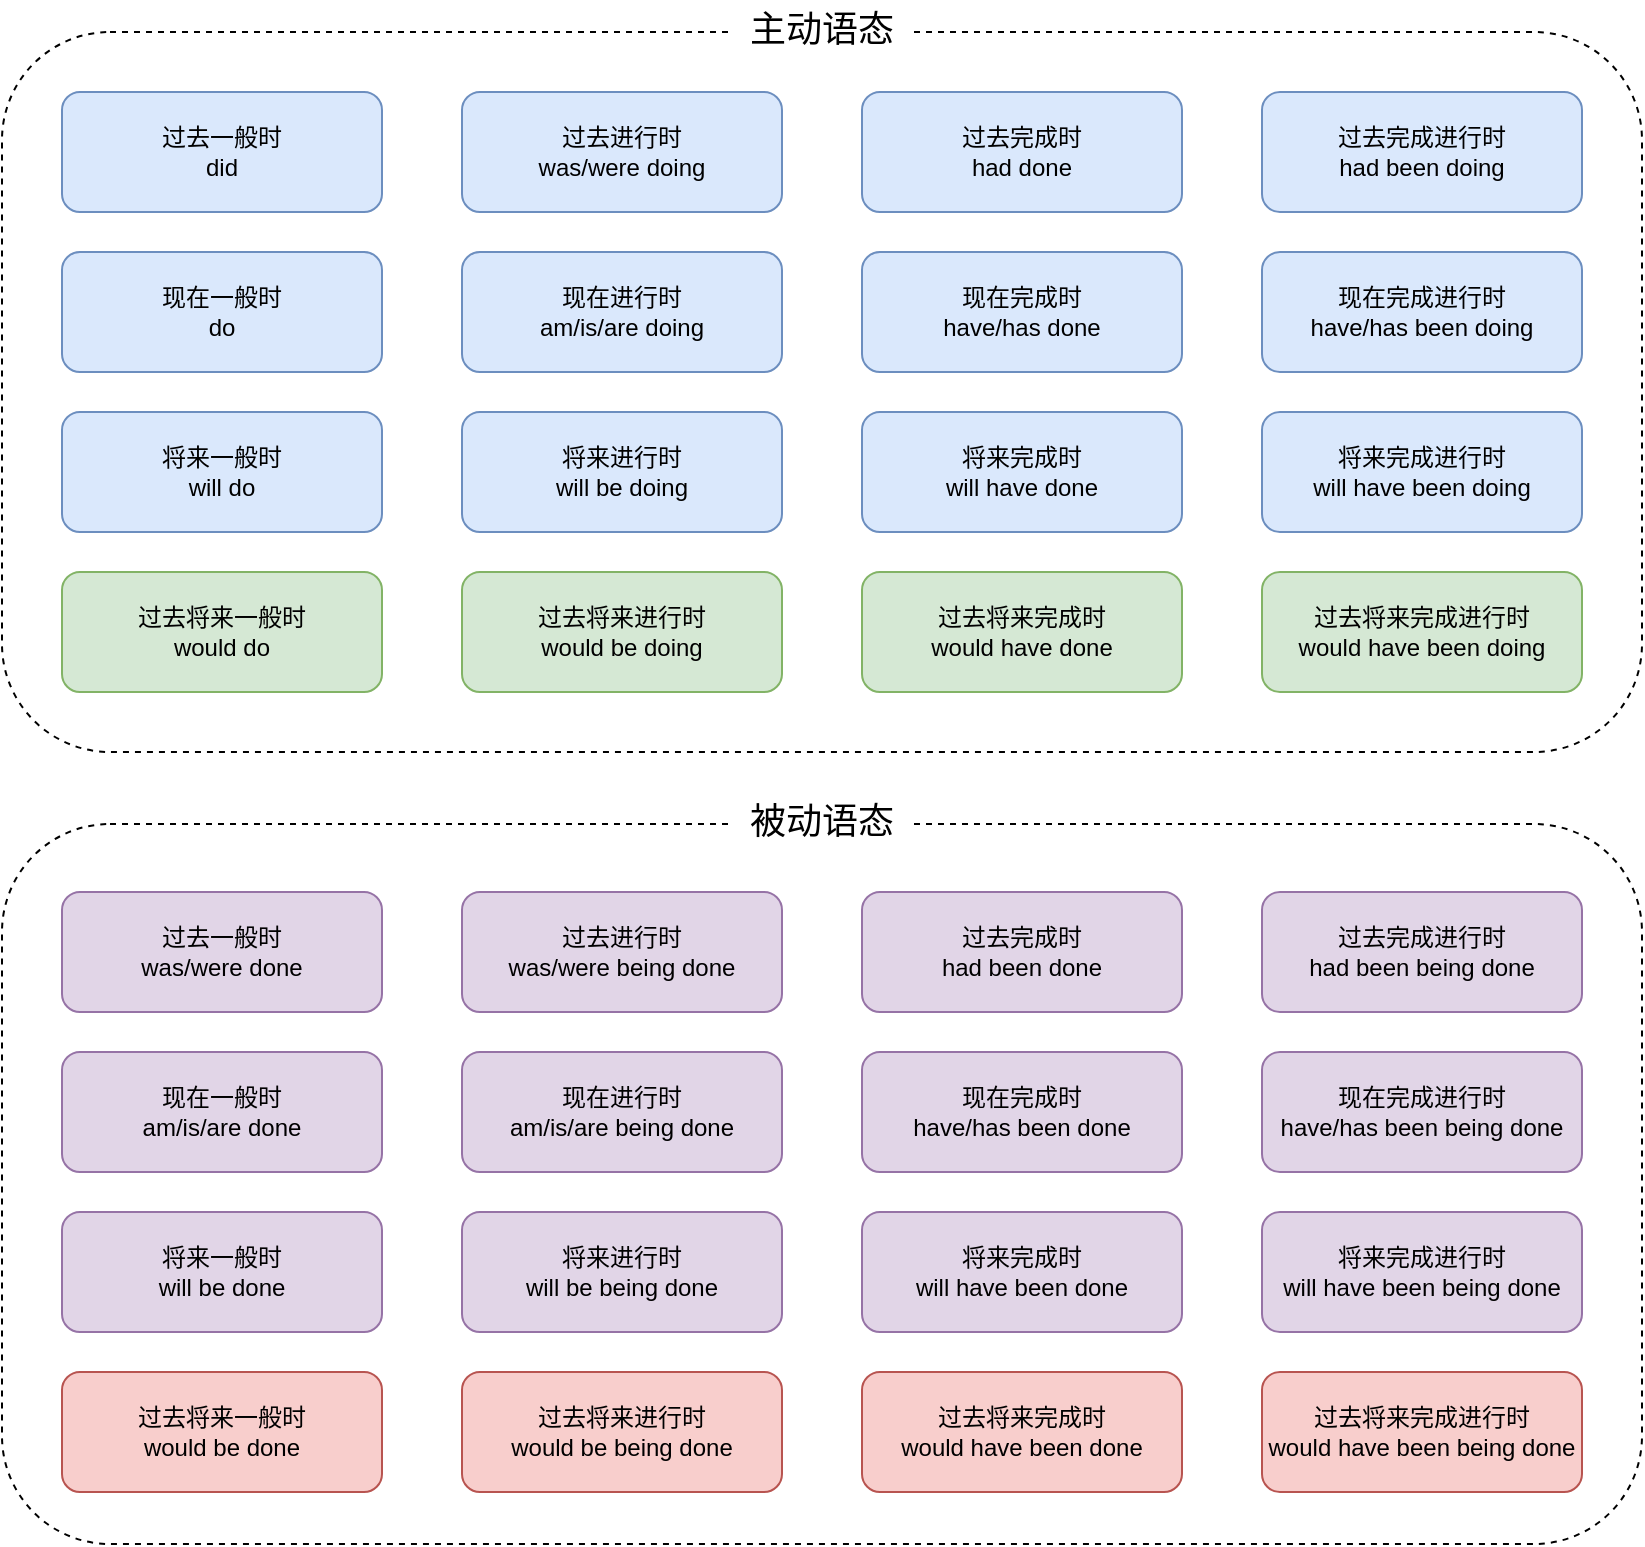 <mxfile version="24.7.16">
  <diagram id="0pZdRueqpjIPbJNmvLKp" name="Page-1">
    <mxGraphModel dx="968" dy="684" grid="1" gridSize="10" guides="1" tooltips="1" connect="1" arrows="1" fold="1" page="1" pageScale="1" pageWidth="850" pageHeight="1100" math="0" shadow="0">
      <root>
        <mxCell id="0" />
        <mxCell id="1" parent="0" />
        <mxCell id="BhujVhGRJXl4jnrtTXsW-1" value="过去一般时&lt;br&gt;did" style="rounded=1;whiteSpace=wrap;html=1;fillColor=#dae8fc;strokeColor=#6c8ebf;" parent="1" vertex="1">
          <mxGeometry x="40" y="160" width="160" height="60" as="geometry" />
        </mxCell>
        <mxCell id="BhujVhGRJXl4jnrtTXsW-2" value="现在一般时&lt;br&gt;do" style="rounded=1;whiteSpace=wrap;html=1;fillColor=#dae8fc;strokeColor=#6c8ebf;" parent="1" vertex="1">
          <mxGeometry x="40" y="240" width="160" height="60" as="geometry" />
        </mxCell>
        <mxCell id="BhujVhGRJXl4jnrtTXsW-3" value="将来一般时&lt;br&gt;will do" style="rounded=1;whiteSpace=wrap;html=1;fillColor=#dae8fc;strokeColor=#6c8ebf;" parent="1" vertex="1">
          <mxGeometry x="40" y="320" width="160" height="60" as="geometry" />
        </mxCell>
        <mxCell id="BhujVhGRJXl4jnrtTXsW-4" value="过去进行时&lt;br&gt;was/were doing" style="rounded=1;whiteSpace=wrap;html=1;fillColor=#dae8fc;strokeColor=#6c8ebf;" parent="1" vertex="1">
          <mxGeometry x="240" y="160" width="160" height="60" as="geometry" />
        </mxCell>
        <mxCell id="BhujVhGRJXl4jnrtTXsW-5" value="现在进行时&lt;br&gt;am/is/are doing" style="rounded=1;whiteSpace=wrap;html=1;fillColor=#dae8fc;strokeColor=#6c8ebf;" parent="1" vertex="1">
          <mxGeometry x="240" y="240" width="160" height="60" as="geometry" />
        </mxCell>
        <mxCell id="BhujVhGRJXl4jnrtTXsW-6" value="将来进行时&lt;br&gt;will be doing" style="rounded=1;whiteSpace=wrap;html=1;fillColor=#dae8fc;strokeColor=#6c8ebf;" parent="1" vertex="1">
          <mxGeometry x="240" y="320" width="160" height="60" as="geometry" />
        </mxCell>
        <mxCell id="BhujVhGRJXl4jnrtTXsW-7" value="过去完成时&lt;br&gt;had done" style="rounded=1;whiteSpace=wrap;html=1;fillColor=#dae8fc;strokeColor=#6c8ebf;" parent="1" vertex="1">
          <mxGeometry x="440" y="160" width="160" height="60" as="geometry" />
        </mxCell>
        <mxCell id="BhujVhGRJXl4jnrtTXsW-8" value="现在完成时&lt;br&gt;have/has done" style="rounded=1;whiteSpace=wrap;html=1;fillColor=#dae8fc;strokeColor=#6c8ebf;" parent="1" vertex="1">
          <mxGeometry x="440" y="240" width="160" height="60" as="geometry" />
        </mxCell>
        <mxCell id="BhujVhGRJXl4jnrtTXsW-9" value="将来完成时&lt;br&gt;will have done" style="rounded=1;whiteSpace=wrap;html=1;fillColor=#dae8fc;strokeColor=#6c8ebf;" parent="1" vertex="1">
          <mxGeometry x="440" y="320" width="160" height="60" as="geometry" />
        </mxCell>
        <mxCell id="BhujVhGRJXl4jnrtTXsW-10" value="过去完成进行时&lt;br&gt;had been doing" style="rounded=1;whiteSpace=wrap;html=1;fillColor=#dae8fc;strokeColor=#6c8ebf;" parent="1" vertex="1">
          <mxGeometry x="640" y="160" width="160" height="60" as="geometry" />
        </mxCell>
        <mxCell id="BhujVhGRJXl4jnrtTXsW-11" value="现在完成进行时&lt;br&gt;have/has been doing" style="rounded=1;whiteSpace=wrap;html=1;fillColor=#dae8fc;strokeColor=#6c8ebf;" parent="1" vertex="1">
          <mxGeometry x="640" y="240" width="160" height="60" as="geometry" />
        </mxCell>
        <mxCell id="BhujVhGRJXl4jnrtTXsW-12" value="将来完成进行时&lt;br&gt;will have been doing" style="rounded=1;whiteSpace=wrap;html=1;fillColor=#dae8fc;strokeColor=#6c8ebf;" parent="1" vertex="1">
          <mxGeometry x="640" y="320" width="160" height="60" as="geometry" />
        </mxCell>
        <mxCell id="BhujVhGRJXl4jnrtTXsW-13" value="过去将来一般时&lt;br&gt;would do" style="rounded=1;whiteSpace=wrap;html=1;fillColor=#d5e8d4;strokeColor=#82b366;" parent="1" vertex="1">
          <mxGeometry x="40" y="400" width="160" height="60" as="geometry" />
        </mxCell>
        <mxCell id="BhujVhGRJXl4jnrtTXsW-14" value="过去将来进行时&lt;br&gt;would be doing" style="rounded=1;whiteSpace=wrap;html=1;fillColor=#d5e8d4;strokeColor=#82b366;" parent="1" vertex="1">
          <mxGeometry x="240" y="400" width="160" height="60" as="geometry" />
        </mxCell>
        <mxCell id="BhujVhGRJXl4jnrtTXsW-15" value="过去将来完成时&lt;br&gt;would have done" style="rounded=1;whiteSpace=wrap;html=1;fillColor=#d5e8d4;strokeColor=#82b366;" parent="1" vertex="1">
          <mxGeometry x="440" y="400" width="160" height="60" as="geometry" />
        </mxCell>
        <mxCell id="BhujVhGRJXl4jnrtTXsW-16" value="过去将来完成进行时&lt;br&gt;would have been doing" style="rounded=1;whiteSpace=wrap;html=1;fillColor=#d5e8d4;strokeColor=#82b366;" parent="1" vertex="1">
          <mxGeometry x="640" y="400" width="160" height="60" as="geometry" />
        </mxCell>
        <mxCell id="pI8awM5LTUKcfb7v1uSt-1" value="过去一般时&lt;br&gt;was/were done" style="rounded=1;whiteSpace=wrap;html=1;fillColor=#e1d5e7;strokeColor=#9673a6;" vertex="1" parent="1">
          <mxGeometry x="40" y="560" width="160" height="60" as="geometry" />
        </mxCell>
        <mxCell id="pI8awM5LTUKcfb7v1uSt-2" value="现在一般时&lt;br&gt;am/is/are done" style="rounded=1;whiteSpace=wrap;html=1;fillColor=#e1d5e7;strokeColor=#9673a6;" vertex="1" parent="1">
          <mxGeometry x="40" y="640" width="160" height="60" as="geometry" />
        </mxCell>
        <mxCell id="pI8awM5LTUKcfb7v1uSt-3" value="将来一般时&lt;br&gt;will be done" style="rounded=1;whiteSpace=wrap;html=1;fillColor=#e1d5e7;strokeColor=#9673a6;" vertex="1" parent="1">
          <mxGeometry x="40" y="720" width="160" height="60" as="geometry" />
        </mxCell>
        <mxCell id="pI8awM5LTUKcfb7v1uSt-4" value="过去进行时&lt;br&gt;was/were being done" style="rounded=1;whiteSpace=wrap;html=1;fillColor=#e1d5e7;strokeColor=#9673a6;" vertex="1" parent="1">
          <mxGeometry x="240" y="560" width="160" height="60" as="geometry" />
        </mxCell>
        <mxCell id="pI8awM5LTUKcfb7v1uSt-5" value="现在进行时&lt;br&gt;am/is/are being done" style="rounded=1;whiteSpace=wrap;html=1;fillColor=#e1d5e7;strokeColor=#9673a6;" vertex="1" parent="1">
          <mxGeometry x="240" y="640" width="160" height="60" as="geometry" />
        </mxCell>
        <mxCell id="pI8awM5LTUKcfb7v1uSt-6" value="将来进行时&lt;br&gt;will be being done" style="rounded=1;whiteSpace=wrap;html=1;fillColor=#e1d5e7;strokeColor=#9673a6;" vertex="1" parent="1">
          <mxGeometry x="240" y="720" width="160" height="60" as="geometry" />
        </mxCell>
        <mxCell id="pI8awM5LTUKcfb7v1uSt-7" value="过去完成时&lt;br&gt;had been done" style="rounded=1;whiteSpace=wrap;html=1;fillColor=#e1d5e7;strokeColor=#9673a6;" vertex="1" parent="1">
          <mxGeometry x="440" y="560" width="160" height="60" as="geometry" />
        </mxCell>
        <mxCell id="pI8awM5LTUKcfb7v1uSt-8" value="现在完成时&lt;br&gt;have/has been done" style="rounded=1;whiteSpace=wrap;html=1;fillColor=#e1d5e7;strokeColor=#9673a6;" vertex="1" parent="1">
          <mxGeometry x="440" y="640" width="160" height="60" as="geometry" />
        </mxCell>
        <mxCell id="pI8awM5LTUKcfb7v1uSt-9" value="将来完成时&lt;br&gt;will have been done" style="rounded=1;whiteSpace=wrap;html=1;fillColor=#e1d5e7;strokeColor=#9673a6;" vertex="1" parent="1">
          <mxGeometry x="440" y="720" width="160" height="60" as="geometry" />
        </mxCell>
        <mxCell id="pI8awM5LTUKcfb7v1uSt-10" value="过去完成进行时&lt;br&gt;had been being done" style="rounded=1;whiteSpace=wrap;html=1;fillColor=#e1d5e7;strokeColor=#9673a6;" vertex="1" parent="1">
          <mxGeometry x="640" y="560" width="160" height="60" as="geometry" />
        </mxCell>
        <mxCell id="pI8awM5LTUKcfb7v1uSt-11" value="现在完成进行时&lt;br&gt;have/has been being done" style="rounded=1;whiteSpace=wrap;html=1;fillColor=#e1d5e7;strokeColor=#9673a6;" vertex="1" parent="1">
          <mxGeometry x="640" y="640" width="160" height="60" as="geometry" />
        </mxCell>
        <mxCell id="pI8awM5LTUKcfb7v1uSt-12" value="将来完成进行时&lt;br&gt;will have been being done" style="rounded=1;whiteSpace=wrap;html=1;fillColor=#e1d5e7;strokeColor=#9673a6;" vertex="1" parent="1">
          <mxGeometry x="640" y="720" width="160" height="60" as="geometry" />
        </mxCell>
        <mxCell id="pI8awM5LTUKcfb7v1uSt-13" value="过去将来一般时&lt;br&gt;would be done" style="rounded=1;whiteSpace=wrap;html=1;fillColor=#f8cecc;strokeColor=#b85450;" vertex="1" parent="1">
          <mxGeometry x="40" y="800" width="160" height="60" as="geometry" />
        </mxCell>
        <mxCell id="pI8awM5LTUKcfb7v1uSt-14" value="过去将来进行时&lt;br&gt;would be being done" style="rounded=1;whiteSpace=wrap;html=1;fillColor=#f8cecc;strokeColor=#b85450;" vertex="1" parent="1">
          <mxGeometry x="240" y="800" width="160" height="60" as="geometry" />
        </mxCell>
        <mxCell id="pI8awM5LTUKcfb7v1uSt-15" value="过去将来完成时&lt;br&gt;would have been done" style="rounded=1;whiteSpace=wrap;html=1;fillColor=#f8cecc;strokeColor=#b85450;" vertex="1" parent="1">
          <mxGeometry x="440" y="800" width="160" height="60" as="geometry" />
        </mxCell>
        <mxCell id="pI8awM5LTUKcfb7v1uSt-16" value="过去将来完成进行时&lt;br&gt;would have been being done" style="rounded=1;whiteSpace=wrap;html=1;fillColor=#f8cecc;strokeColor=#b85450;" vertex="1" parent="1">
          <mxGeometry x="640" y="800" width="160" height="60" as="geometry" />
        </mxCell>
        <mxCell id="pI8awM5LTUKcfb7v1uSt-17" value="" style="rounded=1;whiteSpace=wrap;html=1;fillColor=none;dashed=1;" vertex="1" parent="1">
          <mxGeometry x="10" y="130" width="820" height="360" as="geometry" />
        </mxCell>
        <mxCell id="pI8awM5LTUKcfb7v1uSt-18" value="&lt;font style=&quot;font-size: 18px;&quot;&gt;主动语态&lt;/font&gt;" style="text;html=1;align=center;verticalAlign=middle;whiteSpace=wrap;rounded=0;fillColor=default;" vertex="1" parent="1">
          <mxGeometry x="375" y="114" width="90" height="30" as="geometry" />
        </mxCell>
        <mxCell id="pI8awM5LTUKcfb7v1uSt-19" value="" style="rounded=1;whiteSpace=wrap;html=1;fillColor=none;dashed=1;" vertex="1" parent="1">
          <mxGeometry x="10" y="526" width="820" height="360" as="geometry" />
        </mxCell>
        <mxCell id="pI8awM5LTUKcfb7v1uSt-20" value="&lt;font style=&quot;font-size: 18px;&quot;&gt;被动语态&lt;/font&gt;" style="text;html=1;align=center;verticalAlign=middle;whiteSpace=wrap;rounded=0;fillColor=default;" vertex="1" parent="1">
          <mxGeometry x="375" y="510" width="90" height="30" as="geometry" />
        </mxCell>
      </root>
    </mxGraphModel>
  </diagram>
</mxfile>
